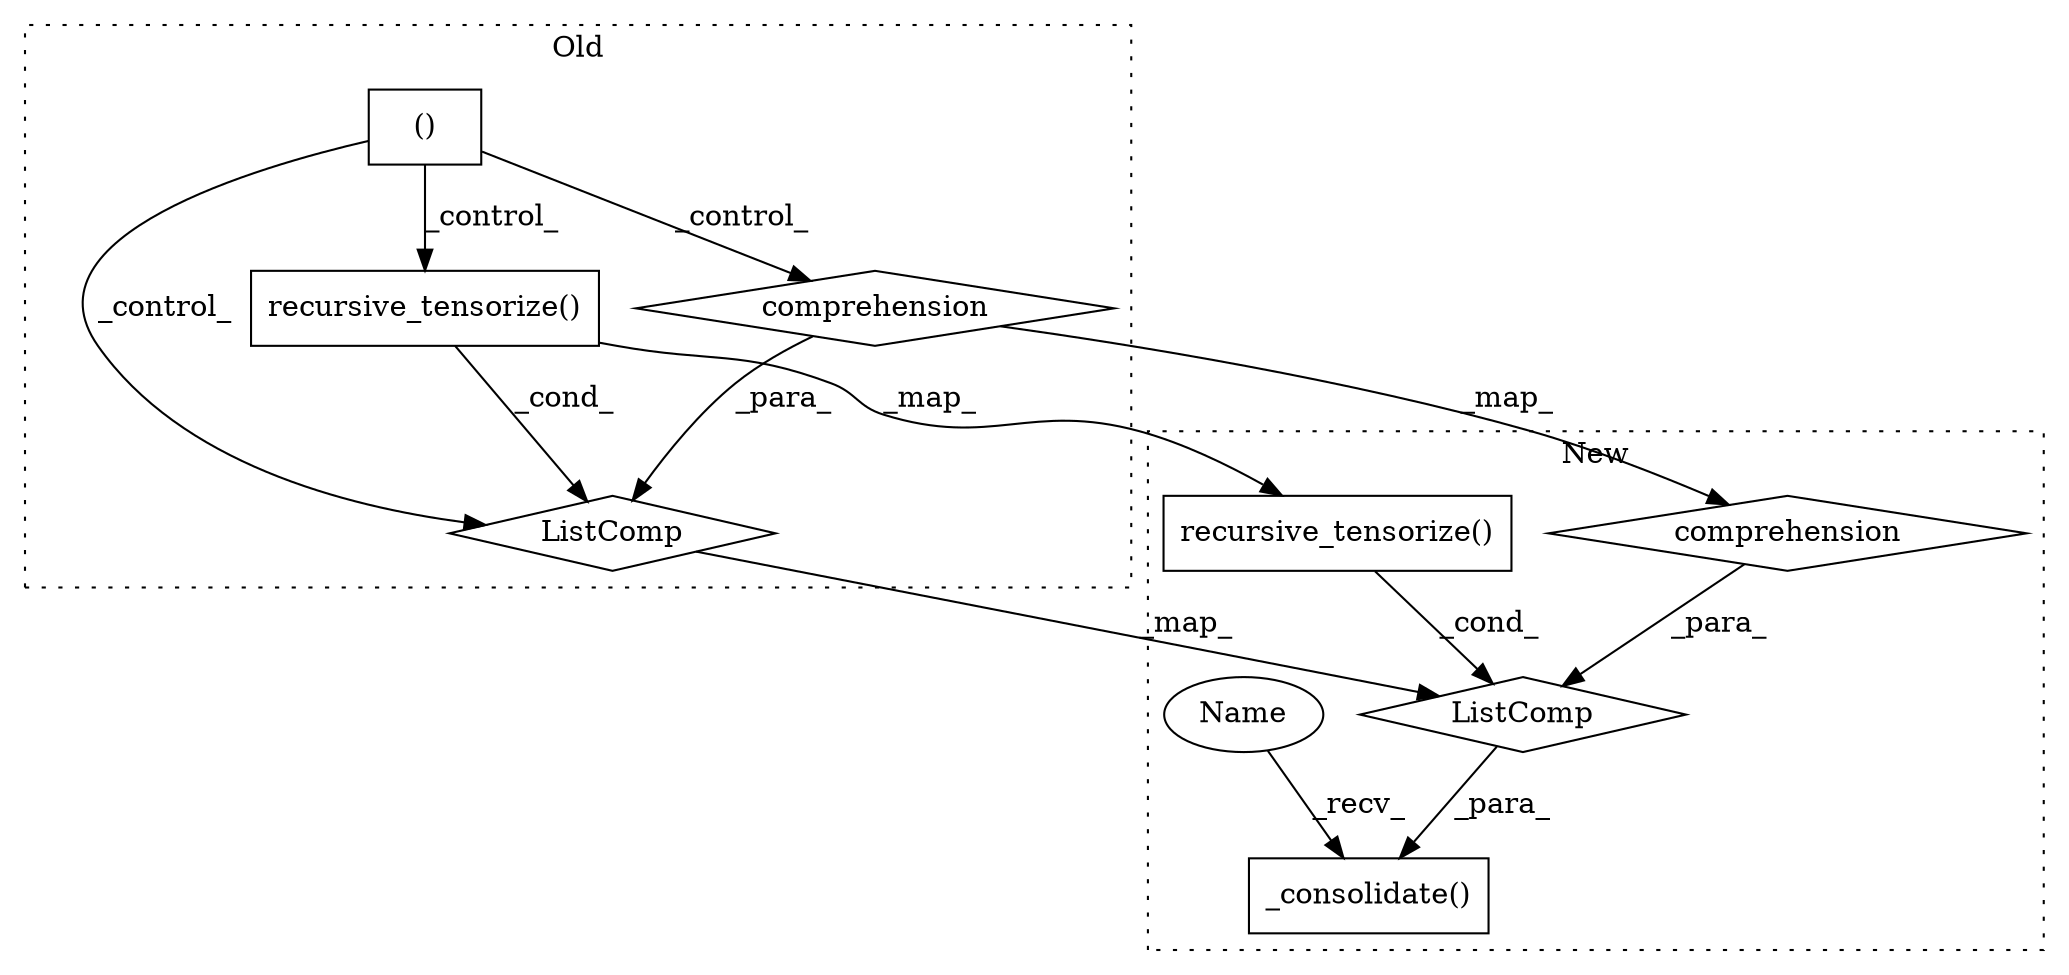 digraph G {
subgraph cluster0 {
1 [label="recursive_tensorize()" a="75" s="2716,2750" l="25,1" shape="box"];
4 [label="()" a="54" s="2441" l="12" shape="box"];
5 [label="ListComp" a="106" s="2715" l="66" shape="diamond"];
8 [label="comprehension" a="45" s="2752" l="3" shape="diamond"];
label = "Old";
style="dotted";
}
subgraph cluster1 {
2 [label="recursive_tensorize()" a="75" s="2852,2886" l="25,1" shape="box"];
3 [label="_consolidate()" a="75" s="2833,2917" l="18,1" shape="box"];
6 [label="ListComp" a="106" s="2851" l="66" shape="diamond"];
7 [label="comprehension" a="45" s="2888" l="3" shape="diamond"];
9 [label="Name" a="87" s="2833" l="4" shape="ellipse"];
label = "New";
style="dotted";
}
1 -> 2 [label="_map_"];
1 -> 5 [label="_cond_"];
2 -> 6 [label="_cond_"];
4 -> 1 [label="_control_"];
4 -> 5 [label="_control_"];
4 -> 8 [label="_control_"];
5 -> 6 [label="_map_"];
6 -> 3 [label="_para_"];
7 -> 6 [label="_para_"];
8 -> 5 [label="_para_"];
8 -> 7 [label="_map_"];
9 -> 3 [label="_recv_"];
}